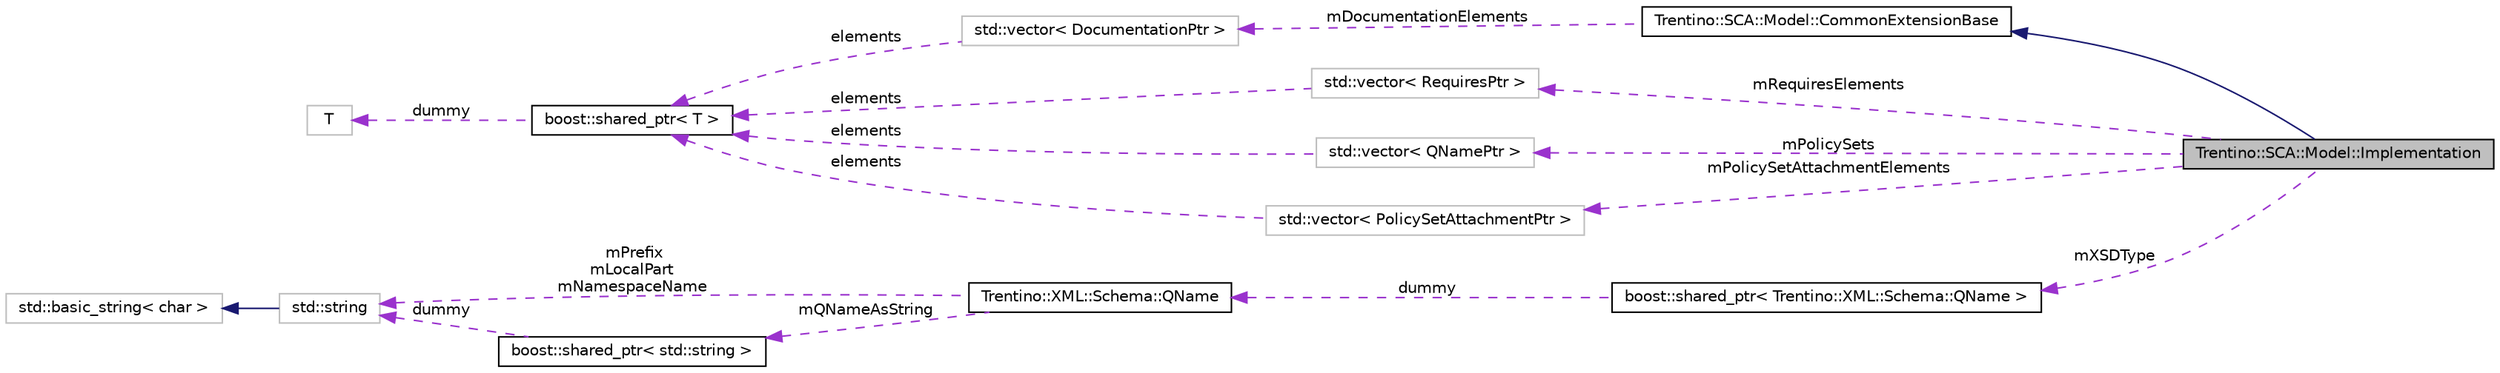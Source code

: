 digraph G
{
  edge [fontname="Helvetica",fontsize="10",labelfontname="Helvetica",labelfontsize="10"];
  node [fontname="Helvetica",fontsize="10",shape=record];
  rankdir="LR";
  Node1 [label="Trentino::SCA::Model::Implementation",height=0.2,width=0.4,color="black", fillcolor="grey75", style="filled" fontcolor="black"];
  Node2 -> Node1 [dir="back",color="midnightblue",fontsize="10",style="solid",fontname="Helvetica"];
  Node2 [label="Trentino::SCA::Model::CommonExtensionBase",height=0.2,width=0.4,color="black", fillcolor="white", style="filled",URL="$class_trentino_1_1_s_c_a_1_1_model_1_1_common_extension_base.html"];
  Node3 -> Node2 [dir="back",color="darkorchid3",fontsize="10",style="dashed",label=" mDocumentationElements" ,fontname="Helvetica"];
  Node3 [label="std::vector\< DocumentationPtr \>",height=0.2,width=0.4,color="grey75", fillcolor="white", style="filled"];
  Node4 -> Node3 [dir="back",color="darkorchid3",fontsize="10",style="dashed",label=" elements" ,fontname="Helvetica"];
  Node4 [label="boost::shared_ptr\< T \>",height=0.2,width=0.4,color="black", fillcolor="white", style="filled",URL="$classboost_1_1shared__ptr.html"];
  Node5 -> Node4 [dir="back",color="darkorchid3",fontsize="10",style="dashed",label=" dummy" ,fontname="Helvetica"];
  Node5 [label="T",height=0.2,width=0.4,color="grey75", fillcolor="white", style="filled"];
  Node6 -> Node1 [dir="back",color="darkorchid3",fontsize="10",style="dashed",label=" mRequiresElements" ,fontname="Helvetica"];
  Node6 [label="std::vector\< RequiresPtr \>",height=0.2,width=0.4,color="grey75", fillcolor="white", style="filled"];
  Node4 -> Node6 [dir="back",color="darkorchid3",fontsize="10",style="dashed",label=" elements" ,fontname="Helvetica"];
  Node7 -> Node1 [dir="back",color="darkorchid3",fontsize="10",style="dashed",label=" mXSDType" ,fontname="Helvetica"];
  Node7 [label="boost::shared_ptr\< Trentino::XML::Schema::QName \>",height=0.2,width=0.4,color="black", fillcolor="white", style="filled",URL="$classboost_1_1shared__ptr.html"];
  Node8 -> Node7 [dir="back",color="darkorchid3",fontsize="10",style="dashed",label=" dummy" ,fontname="Helvetica"];
  Node8 [label="Trentino::XML::Schema::QName",height=0.2,width=0.4,color="black", fillcolor="white", style="filled",URL="$class_trentino_1_1_x_m_l_1_1_schema_1_1_q_name.html",tooltip="Represents XML qualified names as defined in the XML specification: XML Schema Part 2: Datatypes Seco..."];
  Node9 -> Node8 [dir="back",color="darkorchid3",fontsize="10",style="dashed",label=" mQNameAsString" ,fontname="Helvetica"];
  Node9 [label="boost::shared_ptr\< std::string \>",height=0.2,width=0.4,color="black", fillcolor="white", style="filled",URL="$classboost_1_1shared__ptr.html"];
  Node10 -> Node9 [dir="back",color="darkorchid3",fontsize="10",style="dashed",label=" dummy" ,fontname="Helvetica"];
  Node10 [label="std::string",height=0.2,width=0.4,color="grey75", fillcolor="white", style="filled",tooltip="STL class."];
  Node11 -> Node10 [dir="back",color="midnightblue",fontsize="10",style="solid",fontname="Helvetica"];
  Node11 [label="std::basic_string\< char \>",height=0.2,width=0.4,color="grey75", fillcolor="white", style="filled",tooltip="STL class."];
  Node10 -> Node8 [dir="back",color="darkorchid3",fontsize="10",style="dashed",label=" mPrefix\nmLocalPart\nmNamespaceName" ,fontname="Helvetica"];
  Node12 -> Node1 [dir="back",color="darkorchid3",fontsize="10",style="dashed",label=" mPolicySets" ,fontname="Helvetica"];
  Node12 [label="std::vector\< QNamePtr \>",height=0.2,width=0.4,color="grey75", fillcolor="white", style="filled"];
  Node4 -> Node12 [dir="back",color="darkorchid3",fontsize="10",style="dashed",label=" elements" ,fontname="Helvetica"];
  Node13 -> Node1 [dir="back",color="darkorchid3",fontsize="10",style="dashed",label=" mPolicySetAttachmentElements" ,fontname="Helvetica"];
  Node13 [label="std::vector\< PolicySetAttachmentPtr \>",height=0.2,width=0.4,color="grey75", fillcolor="white", style="filled"];
  Node4 -> Node13 [dir="back",color="darkorchid3",fontsize="10",style="dashed",label=" elements" ,fontname="Helvetica"];
}
